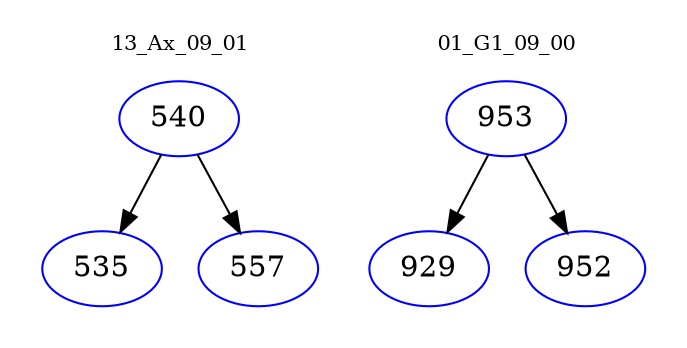 digraph{
subgraph cluster_0 {
color = white
label = "13_Ax_09_01";
fontsize=10;
T0_540 [label="540", color="blue"]
T0_540 -> T0_535 [color="black"]
T0_535 [label="535", color="blue"]
T0_540 -> T0_557 [color="black"]
T0_557 [label="557", color="blue"]
}
subgraph cluster_1 {
color = white
label = "01_G1_09_00";
fontsize=10;
T1_953 [label="953", color="blue"]
T1_953 -> T1_929 [color="black"]
T1_929 [label="929", color="blue"]
T1_953 -> T1_952 [color="black"]
T1_952 [label="952", color="blue"]
}
}
